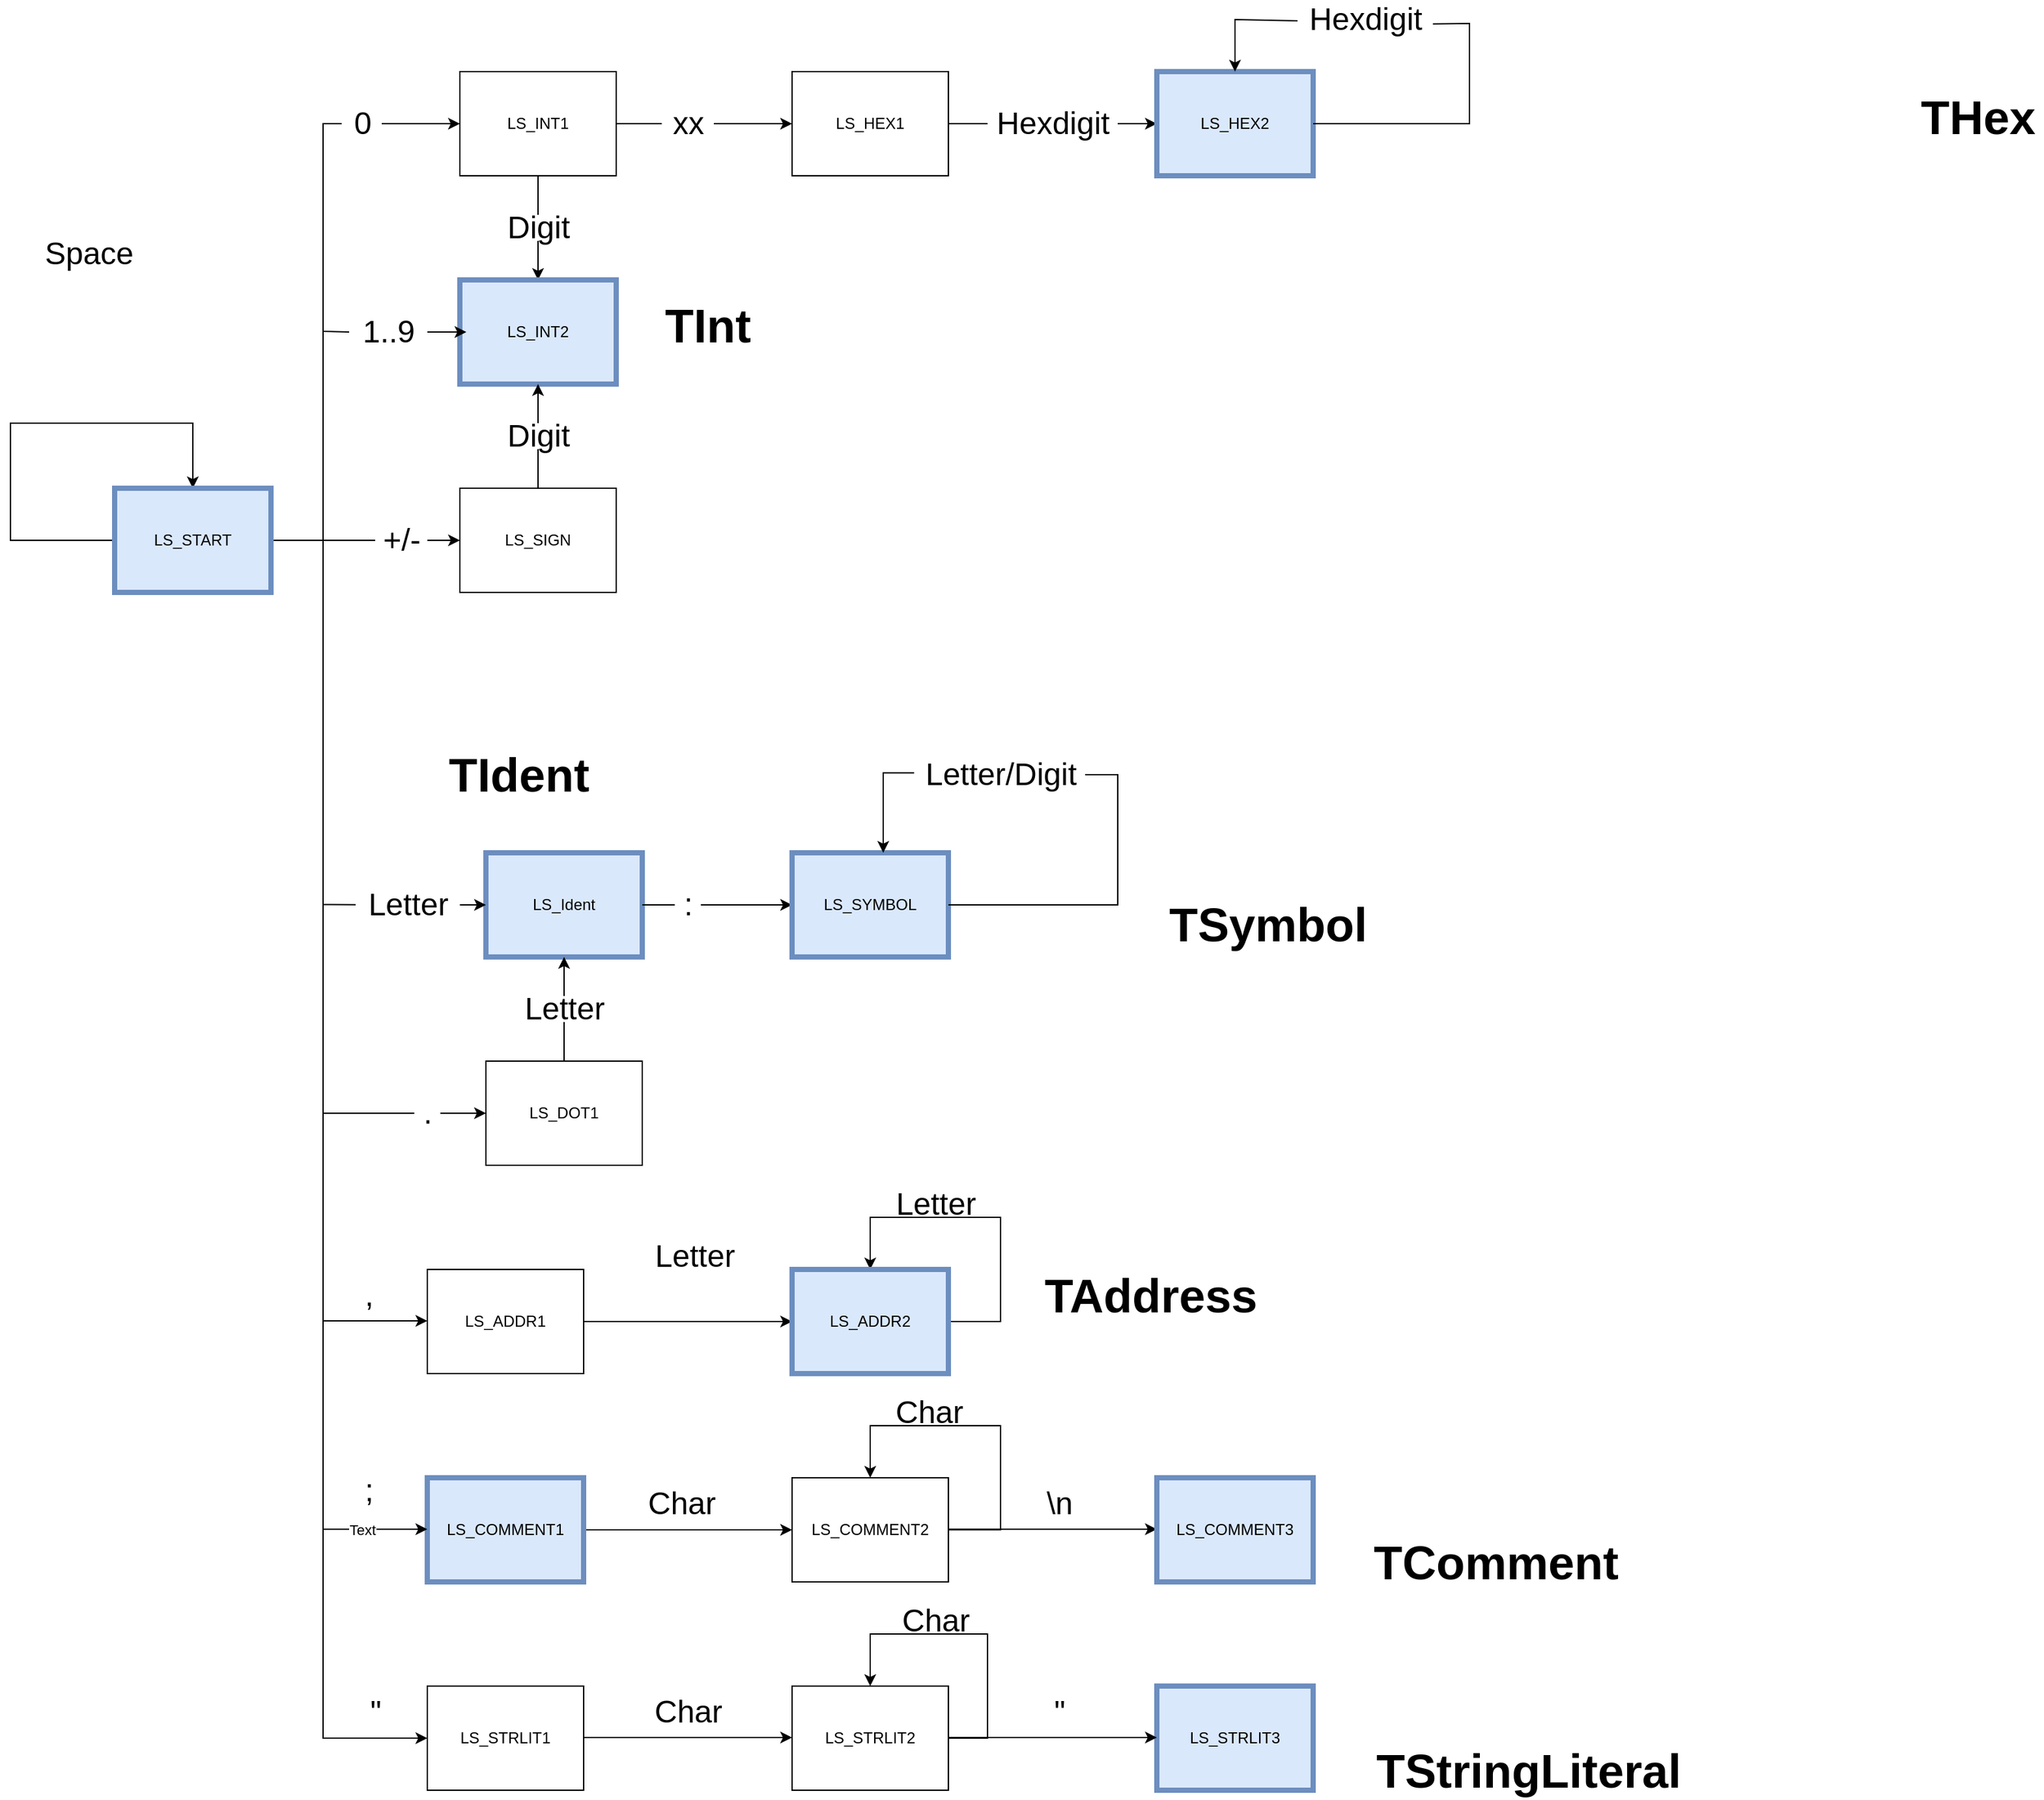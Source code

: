 <mxfile version="15.0.4" type="github">
  <diagram id="vPd9GfktYioFcb5D9k51" name="Page-1">
    <mxGraphModel dx="2593" dy="1589" grid="1" gridSize="10" guides="1" tooltips="1" connect="1" arrows="1" fold="1" page="1" pageScale="1" pageWidth="850" pageHeight="1100" math="0" shadow="0">
      <root>
        <mxCell id="0" />
        <mxCell id="1" parent="0" />
        <mxCell id="3PTNw1tlSmAXJKq-SEOw-34" style="edgeStyle=orthogonalEdgeStyle;rounded=0;orthogonalLoop=1;jettySize=auto;html=1;exitX=0;exitY=0.5;exitDx=0;exitDy=0;entryX=0.5;entryY=0;entryDx=0;entryDy=0;" parent="1" source="3PTNw1tlSmAXJKq-SEOw-1" target="3PTNw1tlSmAXJKq-SEOw-1" edge="1">
          <mxGeometry relative="1" as="geometry">
            <mxPoint x="100" y="430" as="targetPoint" />
            <Array as="points">
              <mxPoint x="-40" y="480" />
              <mxPoint x="-40" y="390" />
              <mxPoint x="100" y="390" />
            </Array>
          </mxGeometry>
        </mxCell>
        <mxCell id="XhHxhdLejssvO39jFQw6-26" style="edgeStyle=orthogonalEdgeStyle;rounded=0;orthogonalLoop=1;jettySize=auto;html=1;entryX=0;entryY=0.5;entryDx=0;entryDy=0;" parent="1" source="3PTNw1tlSmAXJKq-SEOw-1" target="fjz1I9ZUJ-V6-Rt_BCNN-1" edge="1">
          <mxGeometry relative="1" as="geometry">
            <Array as="points">
              <mxPoint x="200" y="480" />
              <mxPoint x="200" y="1400" />
            </Array>
          </mxGeometry>
        </mxCell>
        <mxCell id="3PTNw1tlSmAXJKq-SEOw-1" value="LS_START" style="rounded=0;whiteSpace=wrap;html=1;strokeWidth=4;fillColor=#dae8fc;strokeColor=#6c8ebf;" parent="1" vertex="1">
          <mxGeometry x="40" y="440" width="120" height="80" as="geometry" />
        </mxCell>
        <mxCell id="3PTNw1tlSmAXJKq-SEOw-22" style="edgeStyle=orthogonalEdgeStyle;rounded=0;orthogonalLoop=1;jettySize=auto;html=1;entryX=0.5;entryY=0;entryDx=0;entryDy=0;startArrow=none;" parent="1" source="z8Ifap6J_raXkj2VevQW-9" target="3PTNw1tlSmAXJKq-SEOw-4" edge="1">
          <mxGeometry relative="1" as="geometry" />
        </mxCell>
        <mxCell id="3PTNw1tlSmAXJKq-SEOw-31" style="edgeStyle=orthogonalEdgeStyle;rounded=0;orthogonalLoop=1;jettySize=auto;html=1;startArrow=none;" parent="1" source="XhHxhdLejssvO39jFQw6-14" target="3PTNw1tlSmAXJKq-SEOw-23" edge="1">
          <mxGeometry relative="1" as="geometry" />
        </mxCell>
        <mxCell id="3PTNw1tlSmAXJKq-SEOw-2" value="LS_INT1" style="rounded=0;whiteSpace=wrap;html=1;" parent="1" vertex="1">
          <mxGeometry x="305" y="120" width="120" height="80" as="geometry" />
        </mxCell>
        <mxCell id="3PTNw1tlSmAXJKq-SEOw-4" value="LS_INT2" style="rounded=0;whiteSpace=wrap;html=1;strokeWidth=4;fillColor=#dae8fc;strokeColor=#6c8ebf;" parent="1" vertex="1">
          <mxGeometry x="305" y="280" width="120" height="80" as="geometry" />
        </mxCell>
        <mxCell id="3PTNw1tlSmAXJKq-SEOw-33" style="edgeStyle=orthogonalEdgeStyle;rounded=0;orthogonalLoop=1;jettySize=auto;html=1;entryX=0.5;entryY=1;entryDx=0;entryDy=0;startArrow=none;" parent="1" source="XhHxhdLejssvO39jFQw6-16" target="3PTNw1tlSmAXJKq-SEOw-4" edge="1">
          <mxGeometry relative="1" as="geometry" />
        </mxCell>
        <mxCell id="3PTNw1tlSmAXJKq-SEOw-12" value="LS_SIGN" style="rounded=0;whiteSpace=wrap;html=1;" parent="1" vertex="1">
          <mxGeometry x="305" y="440" width="120" height="80" as="geometry" />
        </mxCell>
        <mxCell id="3PTNw1tlSmAXJKq-SEOw-30" style="edgeStyle=orthogonalEdgeStyle;rounded=0;orthogonalLoop=1;jettySize=auto;html=1;exitX=1;exitY=0.5;exitDx=0;exitDy=0;startArrow=none;" parent="1" source="XhHxhdLejssvO39jFQw6-7" target="3PTNw1tlSmAXJKq-SEOw-25" edge="1">
          <mxGeometry relative="1" as="geometry">
            <mxPoint x="440" y="760" as="sourcePoint" />
          </mxGeometry>
        </mxCell>
        <mxCell id="3PTNw1tlSmAXJKq-SEOw-16" value="LS_Ident" style="rounded=0;whiteSpace=wrap;html=1;strokeWidth=4;fillColor=#dae8fc;strokeColor=#6c8ebf;" parent="1" vertex="1">
          <mxGeometry x="325" y="720" width="120" height="80" as="geometry" />
        </mxCell>
        <mxCell id="3PTNw1tlSmAXJKq-SEOw-28" style="edgeStyle=orthogonalEdgeStyle;rounded=0;orthogonalLoop=1;jettySize=auto;html=1;exitX=1;exitY=0.5;exitDx=0;exitDy=0;" parent="1" source="3PTNw1tlSmAXJKq-SEOw-17" target="3PTNw1tlSmAXJKq-SEOw-27" edge="1">
          <mxGeometry relative="1" as="geometry">
            <mxPoint x="440" y="1080" as="sourcePoint" />
          </mxGeometry>
        </mxCell>
        <mxCell id="3PTNw1tlSmAXJKq-SEOw-17" value="LS_ADDR1" style="rounded=0;whiteSpace=wrap;html=1;" parent="1" vertex="1">
          <mxGeometry x="280" y="1040" width="120" height="80" as="geometry" />
        </mxCell>
        <mxCell id="3PTNw1tlSmAXJKq-SEOw-29" style="edgeStyle=orthogonalEdgeStyle;rounded=0;orthogonalLoop=1;jettySize=auto;html=1;startArrow=none;" parent="1" source="XhHxhdLejssvO39jFQw6-2" target="3PTNw1tlSmAXJKq-SEOw-16" edge="1">
          <mxGeometry relative="1" as="geometry">
            <mxPoint x="400" y="920" as="sourcePoint" />
            <mxPoint x="560" y="910" as="targetPoint" />
            <Array as="points" />
          </mxGeometry>
        </mxCell>
        <mxCell id="3PTNw1tlSmAXJKq-SEOw-18" value="LS_DOT1" style="rounded=0;whiteSpace=wrap;html=1;" parent="1" vertex="1">
          <mxGeometry x="325" y="880" width="120" height="80" as="geometry" />
        </mxCell>
        <mxCell id="3PTNw1tlSmAXJKq-SEOw-32" style="edgeStyle=orthogonalEdgeStyle;rounded=0;orthogonalLoop=1;jettySize=auto;html=1;startArrow=none;" parent="1" source="XhHxhdLejssvO39jFQw6-15" target="3PTNw1tlSmAXJKq-SEOw-24" edge="1">
          <mxGeometry relative="1" as="geometry" />
        </mxCell>
        <mxCell id="3PTNw1tlSmAXJKq-SEOw-23" value="LS_HEX1" style="rounded=0;whiteSpace=wrap;html=1;" parent="1" vertex="1">
          <mxGeometry x="560" y="120" width="120" height="80" as="geometry" />
        </mxCell>
        <mxCell id="3PTNw1tlSmAXJKq-SEOw-24" value="LS_HEX2" style="rounded=0;whiteSpace=wrap;html=1;strokeWidth=4;fillColor=#dae8fc;strokeColor=#6c8ebf;" parent="1" vertex="1">
          <mxGeometry x="840" y="120" width="120" height="80" as="geometry" />
        </mxCell>
        <mxCell id="3PTNw1tlSmAXJKq-SEOw-25" value="LS_SYMBOL" style="rounded=0;whiteSpace=wrap;html=1;strokeWidth=4;fillColor=#dae8fc;strokeColor=#6c8ebf;" parent="1" vertex="1">
          <mxGeometry x="560" y="720" width="120" height="80" as="geometry" />
        </mxCell>
        <mxCell id="3PTNw1tlSmAXJKq-SEOw-35" style="edgeStyle=orthogonalEdgeStyle;rounded=0;orthogonalLoop=1;jettySize=auto;html=1;exitX=1;exitY=0.5;exitDx=0;exitDy=0;" parent="1" source="3PTNw1tlSmAXJKq-SEOw-27" edge="1">
          <mxGeometry relative="1" as="geometry">
            <mxPoint x="620" y="1040" as="targetPoint" />
            <Array as="points">
              <mxPoint x="720" y="1080" />
              <mxPoint x="720" y="1000" />
              <mxPoint x="620" y="1000" />
            </Array>
          </mxGeometry>
        </mxCell>
        <mxCell id="3PTNw1tlSmAXJKq-SEOw-27" value="LS_ADDR2" style="rounded=0;whiteSpace=wrap;html=1;strokeWidth=4;fillColor=#dae8fc;strokeColor=#6c8ebf;" parent="1" vertex="1">
          <mxGeometry x="560" y="1040" width="120" height="80" as="geometry" />
        </mxCell>
        <mxCell id="XhHxhdLejssvO39jFQw6-1" style="edgeStyle=orthogonalEdgeStyle;rounded=0;orthogonalLoop=1;jettySize=auto;html=1;entryX=0.5;entryY=0;entryDx=0;entryDy=0;exitX=-0.02;exitY=0.548;exitDx=0;exitDy=0;startArrow=none;exitPerimeter=0;" parent="1" source="XhHxhdLejssvO39jFQw6-10" target="3PTNw1tlSmAXJKq-SEOw-24" edge="1">
          <mxGeometry relative="1" as="geometry">
            <mxPoint x="870" y="120" as="targetPoint" />
            <mxPoint x="970" y="170" as="sourcePoint" />
            <Array as="points">
              <mxPoint x="900" y="80" />
            </Array>
          </mxGeometry>
        </mxCell>
        <mxCell id="XhHxhdLejssvO39jFQw6-3" value="&lt;font style=&quot;font-size: 24px&quot;&gt;Letter&lt;/font&gt;" style="text;html=1;resizable=0;autosize=1;align=center;verticalAlign=middle;points=[];fillColor=none;strokeColor=none;rounded=0;" parent="1" vertex="1">
          <mxGeometry x="445" y="1020" width="80" height="20" as="geometry" />
        </mxCell>
        <mxCell id="XhHxhdLejssvO39jFQw6-4" value="&lt;font style=&quot;font-size: 24px&quot;&gt;Letter&lt;/font&gt;" style="text;html=1;resizable=0;autosize=1;align=center;verticalAlign=middle;points=[];fillColor=none;strokeColor=none;rounded=0;" parent="1" vertex="1">
          <mxGeometry x="630" y="980" width="80" height="20" as="geometry" />
        </mxCell>
        <mxCell id="XhHxhdLejssvO39jFQw6-9" value="&lt;font style=&quot;font-size: 24px&quot;&gt;,&lt;/font&gt;" style="text;html=1;resizable=0;autosize=1;align=center;verticalAlign=middle;points=[];fillColor=none;strokeColor=none;rounded=0;" parent="1" vertex="1">
          <mxGeometry x="225" y="1050" width="20" height="20" as="geometry" />
        </mxCell>
        <mxCell id="XhHxhdLejssvO39jFQw6-18" style="edgeStyle=orthogonalEdgeStyle;rounded=0;orthogonalLoop=1;jettySize=auto;html=1;startArrow=none;exitX=-0.01;exitY=0.429;exitDx=0;exitDy=0;exitPerimeter=0;" parent="1" edge="1" source="XhHxhdLejssvO39jFQw6-19">
          <mxGeometry relative="1" as="geometry">
            <mxPoint x="630" y="720" as="targetPoint" />
            <mxPoint x="690" y="760" as="sourcePoint" />
            <Array as="points">
              <mxPoint x="630" y="659" />
            </Array>
          </mxGeometry>
        </mxCell>
        <mxCell id="XhHxhdLejssvO39jFQw6-21" style="edgeStyle=orthogonalEdgeStyle;rounded=0;orthogonalLoop=1;jettySize=auto;html=1;exitX=1;exitY=0.5;exitDx=0;exitDy=0;" parent="1" source="XhHxhdLejssvO39jFQw6-22" target="XhHxhdLejssvO39jFQw6-24" edge="1">
          <mxGeometry relative="1" as="geometry">
            <mxPoint x="440" y="1240" as="sourcePoint" />
          </mxGeometry>
        </mxCell>
        <mxCell id="XhHxhdLejssvO39jFQw6-22" value="LS_COMMENT1" style="rounded=0;whiteSpace=wrap;html=1;strokeWidth=4;fillColor=#dae8fc;strokeColor=#6c8ebf;" parent="1" vertex="1">
          <mxGeometry x="280" y="1200" width="120" height="80" as="geometry" />
        </mxCell>
        <mxCell id="XhHxhdLejssvO39jFQw6-23" style="edgeStyle=orthogonalEdgeStyle;rounded=0;orthogonalLoop=1;jettySize=auto;html=1;exitX=1;exitY=0.5;exitDx=0;exitDy=0;" parent="1" source="XhHxhdLejssvO39jFQw6-24" edge="1">
          <mxGeometry relative="1" as="geometry">
            <mxPoint x="620" y="1200" as="targetPoint" />
            <Array as="points">
              <mxPoint x="720" y="1240" />
              <mxPoint x="720" y="1160" />
              <mxPoint x="620" y="1160" />
            </Array>
          </mxGeometry>
        </mxCell>
        <mxCell id="XhHxhdLejssvO39jFQw6-24" value="LS_COMMENT2" style="rounded=0;whiteSpace=wrap;html=1;strokeWidth=1;" parent="1" vertex="1">
          <mxGeometry x="560" y="1200" width="120" height="80" as="geometry" />
        </mxCell>
        <mxCell id="XhHxhdLejssvO39jFQw6-27" value="&lt;font style=&quot;font-size: 24px&quot;&gt;Space&lt;/font&gt;" style="text;html=1;resizable=0;autosize=1;align=center;verticalAlign=middle;points=[];fillColor=none;strokeColor=none;rounded=0;" parent="1" vertex="1">
          <mxGeometry x="-20" y="250" width="80" height="20" as="geometry" />
        </mxCell>
        <mxCell id="XhHxhdLejssvO39jFQw6-29" value="&lt;font style=&quot;font-size: 24px&quot;&gt;;&lt;/font&gt;" style="text;html=1;resizable=0;autosize=1;align=center;verticalAlign=middle;points=[];fillColor=none;strokeColor=none;rounded=0;" parent="1" vertex="1">
          <mxGeometry x="225" y="1200" width="20" height="20" as="geometry" />
        </mxCell>
        <mxCell id="XhHxhdLejssvO39jFQw6-30" value="&lt;span style=&quot;font-size: 24px&quot;&gt;Char&lt;/span&gt;" style="text;html=1;resizable=0;autosize=1;align=center;verticalAlign=middle;points=[];fillColor=none;strokeColor=none;rounded=0;" parent="1" vertex="1">
          <mxGeometry x="440" y="1210" width="70" height="20" as="geometry" />
        </mxCell>
        <mxCell id="XhHxhdLejssvO39jFQw6-32" value="&lt;span style=&quot;font-size: 24px&quot;&gt;Char&lt;/span&gt;" style="text;html=1;resizable=0;autosize=1;align=center;verticalAlign=middle;points=[];fillColor=none;strokeColor=none;rounded=0;" parent="1" vertex="1">
          <mxGeometry x="630" y="1140" width="70" height="20" as="geometry" />
        </mxCell>
        <mxCell id="fjz1I9ZUJ-V6-Rt_BCNN-1" value="LS_STRLIT1" style="rounded=0;whiteSpace=wrap;html=1;" parent="1" vertex="1">
          <mxGeometry x="280" y="1360" width="120" height="80" as="geometry" />
        </mxCell>
        <mxCell id="fjz1I9ZUJ-V6-Rt_BCNN-7" value="" style="endArrow=classic;html=1;entryX=0;entryY=0.5;entryDx=0;entryDy=0;startArrow=none;" parent="1" target="3PTNw1tlSmAXJKq-SEOw-18" edge="1" source="XhHxhdLejssvO39jFQw6-8">
          <mxGeometry width="50" height="50" relative="1" as="geometry">
            <mxPoint x="200" y="920" as="sourcePoint" />
            <mxPoint x="460" y="860" as="targetPoint" />
          </mxGeometry>
        </mxCell>
        <mxCell id="fjz1I9ZUJ-V6-Rt_BCNN-10" value="" style="endArrow=classic;html=1;entryX=0;entryY=0.5;entryDx=0;entryDy=0;" parent="1" edge="1">
          <mxGeometry width="50" height="50" relative="1" as="geometry">
            <mxPoint x="200" y="1079.5" as="sourcePoint" />
            <mxPoint x="280" y="1079.5" as="targetPoint" />
          </mxGeometry>
        </mxCell>
        <mxCell id="fjz1I9ZUJ-V6-Rt_BCNN-11" value="" style="endArrow=classic;html=1;startArrow=none;" parent="1" edge="1" target="3PTNw1tlSmAXJKq-SEOw-16" source="XhHxhdLejssvO39jFQw6-6">
          <mxGeometry width="50" height="50" relative="1" as="geometry">
            <mxPoint x="200" y="759.71" as="sourcePoint" />
            <mxPoint x="280" y="759.71" as="targetPoint" />
          </mxGeometry>
        </mxCell>
        <mxCell id="fjz1I9ZUJ-V6-Rt_BCNN-13" value="" style="endArrow=classic;html=1;startArrow=none;" parent="1" edge="1" source="XhHxhdLejssvO39jFQw6-12">
          <mxGeometry width="50" height="50" relative="1" as="geometry">
            <mxPoint x="200" y="319.5" as="sourcePoint" />
            <mxPoint x="310" y="320" as="targetPoint" />
          </mxGeometry>
        </mxCell>
        <mxCell id="fjz1I9ZUJ-V6-Rt_BCNN-14" value="" style="endArrow=classic;html=1;startArrow=none;" parent="1" edge="1" target="3PTNw1tlSmAXJKq-SEOw-12" source="XhHxhdLejssvO39jFQw6-13">
          <mxGeometry width="50" height="50" relative="1" as="geometry">
            <mxPoint x="200" y="480" as="sourcePoint" />
            <mxPoint x="280" y="480" as="targetPoint" />
          </mxGeometry>
        </mxCell>
        <mxCell id="fjz1I9ZUJ-V6-Rt_BCNN-16" value="" style="endArrow=classic;html=1;entryX=0;entryY=0.5;entryDx=0;entryDy=0;" parent="1" edge="1">
          <mxGeometry width="50" height="50" relative="1" as="geometry">
            <mxPoint x="200" y="1239.5" as="sourcePoint" />
            <mxPoint x="280" y="1239.5" as="targetPoint" />
          </mxGeometry>
        </mxCell>
        <mxCell id="fjz1I9ZUJ-V6-Rt_BCNN-17" value="Text" style="edgeLabel;html=1;align=center;verticalAlign=middle;resizable=0;points=[];" parent="fjz1I9ZUJ-V6-Rt_BCNN-16" vertex="1" connectable="0">
          <mxGeometry x="-0.25" y="1" relative="1" as="geometry">
            <mxPoint y="1" as="offset" />
          </mxGeometry>
        </mxCell>
        <mxCell id="fjz1I9ZUJ-V6-Rt_BCNN-20" value="LS_STRLIT2" style="rounded=0;whiteSpace=wrap;html=1;" parent="1" vertex="1">
          <mxGeometry x="560" y="1360" width="120" height="80" as="geometry" />
        </mxCell>
        <mxCell id="fjz1I9ZUJ-V6-Rt_BCNN-21" value="LS_STRLIT3" style="rounded=0;whiteSpace=wrap;html=1;strokeWidth=4;fillColor=#dae8fc;strokeColor=#6c8ebf;" parent="1" vertex="1">
          <mxGeometry x="840" y="1360" width="120" height="80" as="geometry" />
        </mxCell>
        <mxCell id="fjz1I9ZUJ-V6-Rt_BCNN-22" style="edgeStyle=orthogonalEdgeStyle;rounded=0;orthogonalLoop=1;jettySize=auto;html=1;exitX=1;exitY=0.5;exitDx=0;exitDy=0;" parent="1" edge="1">
          <mxGeometry relative="1" as="geometry">
            <mxPoint x="400" y="1399.5" as="sourcePoint" />
            <mxPoint x="560" y="1399.5" as="targetPoint" />
          </mxGeometry>
        </mxCell>
        <mxCell id="fjz1I9ZUJ-V6-Rt_BCNN-23" style="edgeStyle=orthogonalEdgeStyle;rounded=0;orthogonalLoop=1;jettySize=auto;html=1;exitX=1;exitY=0.5;exitDx=0;exitDy=0;" parent="1" edge="1">
          <mxGeometry relative="1" as="geometry">
            <mxPoint x="680" y="1399.5" as="sourcePoint" />
            <mxPoint x="840" y="1399.5" as="targetPoint" />
          </mxGeometry>
        </mxCell>
        <mxCell id="fjz1I9ZUJ-V6-Rt_BCNN-25" style="edgeStyle=orthogonalEdgeStyle;rounded=0;orthogonalLoop=1;jettySize=auto;html=1;exitX=1;exitY=0.5;exitDx=0;exitDy=0;" parent="1" edge="1">
          <mxGeometry relative="1" as="geometry">
            <mxPoint x="620" y="1360" as="targetPoint" />
            <Array as="points">
              <mxPoint x="710" y="1400" />
              <mxPoint x="710" y="1320" />
              <mxPoint x="620" y="1320" />
            </Array>
            <mxPoint x="680" y="1400" as="sourcePoint" />
          </mxGeometry>
        </mxCell>
        <mxCell id="fjz1I9ZUJ-V6-Rt_BCNN-27" value="&lt;span style=&quot;font-size: 24px&quot;&gt;Char&lt;/span&gt;" style="text;html=1;resizable=0;autosize=1;align=center;verticalAlign=middle;points=[];fillColor=none;strokeColor=none;rounded=0;" parent="1" vertex="1">
          <mxGeometry x="635" y="1300" width="70" height="20" as="geometry" />
        </mxCell>
        <mxCell id="fjz1I9ZUJ-V6-Rt_BCNN-28" style="edgeStyle=orthogonalEdgeStyle;rounded=0;orthogonalLoop=1;jettySize=auto;html=1;exitX=1;exitY=0.5;exitDx=0;exitDy=0;" parent="1" edge="1">
          <mxGeometry relative="1" as="geometry">
            <mxPoint x="680" y="1239.5" as="sourcePoint" />
            <mxPoint x="840" y="1239.5" as="targetPoint" />
          </mxGeometry>
        </mxCell>
        <mxCell id="fjz1I9ZUJ-V6-Rt_BCNN-29" value="LS_COMMENT3" style="rounded=0;whiteSpace=wrap;html=1;strokeWidth=4;fillColor=#dae8fc;strokeColor=#6c8ebf;" parent="1" vertex="1">
          <mxGeometry x="840" y="1200" width="120" height="80" as="geometry" />
        </mxCell>
        <mxCell id="fjz1I9ZUJ-V6-Rt_BCNN-30" value="&lt;span style=&quot;font-size: 24px&quot;&gt;&quot;&lt;/span&gt;" style="text;html=1;resizable=0;autosize=1;align=center;verticalAlign=middle;points=[];fillColor=none;strokeColor=none;rounded=0;" parent="1" vertex="1">
          <mxGeometry x="230" y="1370" width="20" height="20" as="geometry" />
        </mxCell>
        <mxCell id="fjz1I9ZUJ-V6-Rt_BCNN-31" value="&lt;span style=&quot;font-size: 24px&quot;&gt;Char&lt;/span&gt;" style="text;html=1;resizable=0;autosize=1;align=center;verticalAlign=middle;points=[];fillColor=none;strokeColor=none;rounded=0;" parent="1" vertex="1">
          <mxGeometry x="445" y="1370" width="70" height="20" as="geometry" />
        </mxCell>
        <mxCell id="fjz1I9ZUJ-V6-Rt_BCNN-32" value="&lt;span style=&quot;font-size: 24px&quot;&gt;&quot;&lt;/span&gt;" style="text;html=1;resizable=0;autosize=1;align=center;verticalAlign=middle;points=[];fillColor=none;strokeColor=none;rounded=0;" parent="1" vertex="1">
          <mxGeometry x="755" y="1370" width="20" height="20" as="geometry" />
        </mxCell>
        <mxCell id="fjz1I9ZUJ-V6-Rt_BCNN-33" value="&lt;span style=&quot;font-size: 24px&quot;&gt;\n&lt;/span&gt;" style="text;html=1;resizable=0;autosize=1;align=center;verticalAlign=middle;points=[];fillColor=none;strokeColor=none;rounded=0;" parent="1" vertex="1">
          <mxGeometry x="745" y="1210" width="40" height="20" as="geometry" />
        </mxCell>
        <mxCell id="z8Ifap6J_raXkj2VevQW-1" value="&lt;font style=&quot;font-size: 36px&quot;&gt;&lt;b&gt;THex&lt;/b&gt;&lt;/font&gt;" style="text;html=1;align=center;verticalAlign=middle;resizable=0;points=[];autosize=1;strokeColor=none;" vertex="1" parent="1">
          <mxGeometry x="1420" y="140" width="100" height="30" as="geometry" />
        </mxCell>
        <mxCell id="z8Ifap6J_raXkj2VevQW-2" value="&lt;font style=&quot;font-size: 36px&quot;&gt;&lt;b&gt;TInt&lt;/b&gt;&lt;/font&gt;" style="text;html=1;align=center;verticalAlign=middle;resizable=0;points=[];autosize=1;strokeColor=none;" vertex="1" parent="1">
          <mxGeometry x="455" y="300" width="80" height="30" as="geometry" />
        </mxCell>
        <mxCell id="z8Ifap6J_raXkj2VevQW-3" value="&lt;span style=&quot;font-size: 36px&quot;&gt;&lt;b&gt;TSymbol&lt;/b&gt;&lt;/span&gt;" style="text;html=1;align=center;verticalAlign=middle;resizable=0;points=[];autosize=1;strokeColor=none;" vertex="1" parent="1">
          <mxGeometry x="840" y="760" width="170" height="30" as="geometry" />
        </mxCell>
        <mxCell id="z8Ifap6J_raXkj2VevQW-6" value="&lt;font style=&quot;font-size: 36px&quot;&gt;&lt;b&gt;TAddress&lt;/b&gt;&lt;/font&gt;" style="text;html=1;align=center;verticalAlign=middle;resizable=0;points=[];autosize=1;strokeColor=none;" vertex="1" parent="1">
          <mxGeometry x="745" y="1045" width="180" height="30" as="geometry" />
        </mxCell>
        <mxCell id="z8Ifap6J_raXkj2VevQW-7" value="&lt;font style=&quot;font-size: 36px&quot;&gt;&lt;b&gt;TComment&lt;/b&gt;&lt;/font&gt;" style="text;html=1;align=center;verticalAlign=middle;resizable=0;points=[];autosize=1;strokeColor=none;" vertex="1" parent="1">
          <mxGeometry x="1000" y="1250" width="200" height="30" as="geometry" />
        </mxCell>
        <mxCell id="z8Ifap6J_raXkj2VevQW-8" value="&lt;font style=&quot;font-size: 36px&quot;&gt;&lt;b&gt;TStringLiteral&lt;/b&gt;&lt;/font&gt;" style="text;html=1;align=center;verticalAlign=middle;resizable=0;points=[];autosize=1;strokeColor=none;" vertex="1" parent="1">
          <mxGeometry x="1000" y="1410" width="250" height="30" as="geometry" />
        </mxCell>
        <mxCell id="z8Ifap6J_raXkj2VevQW-10" value="&lt;span style=&quot;font-size: 36px&quot;&gt;&lt;b&gt;TIdent&lt;/b&gt;&lt;/span&gt;" style="text;html=1;align=center;verticalAlign=middle;resizable=0;points=[];autosize=1;strokeColor=none;" vertex="1" parent="1">
          <mxGeometry x="290" y="645" width="120" height="30" as="geometry" />
        </mxCell>
        <mxCell id="z8Ifap6J_raXkj2VevQW-9" value="&lt;font style=&quot;font-size: 24px&quot;&gt;Digit&lt;/font&gt;" style="text;html=1;resizable=0;autosize=1;align=center;verticalAlign=middle;points=[];fillColor=none;strokeColor=none;rounded=0;" vertex="1" parent="1">
          <mxGeometry x="335" y="230" width="60" height="20" as="geometry" />
        </mxCell>
        <mxCell id="z8Ifap6J_raXkj2VevQW-13" value="" style="edgeStyle=orthogonalEdgeStyle;rounded=0;orthogonalLoop=1;jettySize=auto;html=1;entryX=0.5;entryY=0;entryDx=0;entryDy=0;endArrow=none;" edge="1" parent="1" source="3PTNw1tlSmAXJKq-SEOw-2" target="z8Ifap6J_raXkj2VevQW-9">
          <mxGeometry relative="1" as="geometry">
            <mxPoint x="340" y="200" as="sourcePoint" />
            <mxPoint x="340" y="280" as="targetPoint" />
          </mxGeometry>
        </mxCell>
        <mxCell id="XhHxhdLejssvO39jFQw6-16" value="&lt;font style=&quot;font-size: 24px&quot;&gt;Digit&lt;/font&gt;" style="text;html=1;resizable=0;autosize=1;align=center;verticalAlign=middle;points=[];fillColor=none;strokeColor=none;rounded=0;" parent="1" vertex="1">
          <mxGeometry x="335" y="390" width="60" height="20" as="geometry" />
        </mxCell>
        <mxCell id="z8Ifap6J_raXkj2VevQW-14" value="" style="edgeStyle=orthogonalEdgeStyle;rounded=0;orthogonalLoop=1;jettySize=auto;html=1;entryX=0.5;entryY=1;entryDx=0;entryDy=0;endArrow=none;" edge="1" parent="1" source="3PTNw1tlSmAXJKq-SEOw-12" target="XhHxhdLejssvO39jFQw6-16">
          <mxGeometry relative="1" as="geometry">
            <mxPoint x="340" y="440" as="sourcePoint" />
            <mxPoint x="340" y="360" as="targetPoint" />
          </mxGeometry>
        </mxCell>
        <mxCell id="XhHxhdLejssvO39jFQw6-11" value="&lt;font style=&quot;font-size: 24px&quot;&gt;0&lt;/font&gt;" style="text;html=1;resizable=0;autosize=1;align=center;verticalAlign=middle;points=[];fillColor=none;strokeColor=none;rounded=0;" parent="1" vertex="1">
          <mxGeometry x="215" y="150" width="30" height="20" as="geometry" />
        </mxCell>
        <mxCell id="XhHxhdLejssvO39jFQw6-2" value="&lt;font style=&quot;font-size: 24px&quot;&gt;Letter&lt;/font&gt;" style="text;html=1;resizable=0;autosize=1;align=center;verticalAlign=middle;points=[];fillColor=none;strokeColor=none;rounded=0;" parent="1" vertex="1">
          <mxGeometry x="345" y="830" width="80" height="20" as="geometry" />
        </mxCell>
        <mxCell id="z8Ifap6J_raXkj2VevQW-16" value="" style="edgeStyle=orthogonalEdgeStyle;rounded=0;orthogonalLoop=1;jettySize=auto;html=1;endArrow=none;" edge="1" parent="1" source="3PTNw1tlSmAXJKq-SEOw-18" target="XhHxhdLejssvO39jFQw6-2">
          <mxGeometry relative="1" as="geometry">
            <mxPoint x="340" y="880" as="sourcePoint" />
            <mxPoint x="340" y="800" as="targetPoint" />
            <Array as="points" />
          </mxGeometry>
        </mxCell>
        <mxCell id="XhHxhdLejssvO39jFQw6-7" value="&lt;font style=&quot;font-size: 24px&quot;&gt;:&lt;/font&gt;" style="text;html=1;resizable=0;autosize=1;align=center;verticalAlign=middle;points=[];fillColor=none;strokeColor=none;rounded=0;" parent="1" vertex="1">
          <mxGeometry x="470" y="750" width="20" height="20" as="geometry" />
        </mxCell>
        <mxCell id="z8Ifap6J_raXkj2VevQW-17" value="" style="edgeStyle=orthogonalEdgeStyle;rounded=0;orthogonalLoop=1;jettySize=auto;html=1;exitX=1;exitY=0.5;exitDx=0;exitDy=0;endArrow=none;" edge="1" parent="1" source="3PTNw1tlSmAXJKq-SEOw-16" target="XhHxhdLejssvO39jFQw6-7">
          <mxGeometry relative="1" as="geometry">
            <mxPoint x="400.0" y="760" as="sourcePoint" />
            <mxPoint x="560" y="760" as="targetPoint" />
          </mxGeometry>
        </mxCell>
        <mxCell id="XhHxhdLejssvO39jFQw6-19" value="&lt;font style=&quot;font-size: 24px&quot;&gt;Letter/Digit&lt;/font&gt;" style="text;html=1;resizable=0;autosize=1;align=center;verticalAlign=middle;points=[];fillColor=none;strokeColor=none;rounded=0;" parent="1" vertex="1">
          <mxGeometry x="655" y="650" width="130" height="20" as="geometry" />
        </mxCell>
        <mxCell id="z8Ifap6J_raXkj2VevQW-21" value="" style="endArrow=none;html=1;entryX=1;entryY=0.5;entryDx=0;entryDy=0;entryPerimeter=0;rounded=0;" edge="1" parent="1" source="3PTNw1tlSmAXJKq-SEOw-25" target="XhHxhdLejssvO39jFQw6-19">
          <mxGeometry width="50" height="50" relative="1" as="geometry">
            <mxPoint x="870" y="740" as="sourcePoint" />
            <mxPoint x="920" y="690" as="targetPoint" />
            <Array as="points">
              <mxPoint x="810" y="760" />
              <mxPoint x="810" y="660" />
            </Array>
          </mxGeometry>
        </mxCell>
        <mxCell id="XhHxhdLejssvO39jFQw6-15" value="&lt;span style=&quot;font-size: 24px&quot;&gt;Hexdigit&lt;/span&gt;" style="text;html=1;resizable=0;autosize=1;align=center;verticalAlign=middle;points=[];fillColor=none;strokeColor=none;rounded=0;" parent="1" vertex="1">
          <mxGeometry x="710" y="150" width="100" height="20" as="geometry" />
        </mxCell>
        <mxCell id="z8Ifap6J_raXkj2VevQW-22" value="" style="edgeStyle=orthogonalEdgeStyle;rounded=0;orthogonalLoop=1;jettySize=auto;html=1;endArrow=none;" edge="1" parent="1" source="3PTNw1tlSmAXJKq-SEOw-23" target="XhHxhdLejssvO39jFQw6-15">
          <mxGeometry relative="1" as="geometry">
            <mxPoint x="680" y="160" as="sourcePoint" />
            <mxPoint x="840" y="160" as="targetPoint" />
          </mxGeometry>
        </mxCell>
        <mxCell id="XhHxhdLejssvO39jFQw6-10" value="&lt;font style=&quot;font-size: 24px&quot;&gt;Hexdigit&lt;/font&gt;" style="text;html=1;resizable=0;autosize=1;align=center;verticalAlign=middle;points=[];fillColor=none;strokeColor=none;rounded=0;" parent="1" vertex="1">
          <mxGeometry x="950" y="70" width="100" height="20" as="geometry" />
        </mxCell>
        <mxCell id="z8Ifap6J_raXkj2VevQW-25" value="" style="endArrow=none;html=1;entryX=1.019;entryY=0.667;entryDx=0;entryDy=0;entryPerimeter=0;rounded=0;" edge="1" parent="1" target="XhHxhdLejssvO39jFQw6-10">
          <mxGeometry width="50" height="50" relative="1" as="geometry">
            <mxPoint x="960" y="160" as="sourcePoint" />
            <mxPoint x="1060" y="140" as="targetPoint" />
            <Array as="points">
              <mxPoint x="1080" y="160" />
              <mxPoint x="1080" y="83" />
            </Array>
          </mxGeometry>
        </mxCell>
        <mxCell id="XhHxhdLejssvO39jFQw6-14" value="&lt;font style=&quot;font-size: 24px&quot;&gt;xx&lt;/font&gt;" style="text;html=1;resizable=0;autosize=1;align=center;verticalAlign=middle;points=[];fillColor=none;strokeColor=none;rounded=0;" parent="1" vertex="1">
          <mxGeometry x="460" y="150" width="40" height="20" as="geometry" />
        </mxCell>
        <mxCell id="z8Ifap6J_raXkj2VevQW-26" value="" style="edgeStyle=orthogonalEdgeStyle;rounded=0;orthogonalLoop=1;jettySize=auto;html=1;endArrow=none;" edge="1" parent="1" source="3PTNw1tlSmAXJKq-SEOw-2" target="XhHxhdLejssvO39jFQw6-14">
          <mxGeometry relative="1" as="geometry">
            <mxPoint x="400" y="160" as="sourcePoint" />
            <mxPoint x="560" y="160" as="targetPoint" />
          </mxGeometry>
        </mxCell>
        <mxCell id="z8Ifap6J_raXkj2VevQW-28" value="" style="endArrow=none;html=1;rounded=0;entryX=-0.025;entryY=0.5;entryDx=0;entryDy=0;entryPerimeter=0;" edge="1" parent="1" target="XhHxhdLejssvO39jFQw6-11">
          <mxGeometry width="50" height="50" relative="1" as="geometry">
            <mxPoint x="200" y="480" as="sourcePoint" />
            <mxPoint x="540" as="targetPoint" />
            <Array as="points">
              <mxPoint x="200" y="160" />
            </Array>
          </mxGeometry>
        </mxCell>
        <mxCell id="z8Ifap6J_raXkj2VevQW-29" value="" style="endArrow=classic;html=1;" edge="1" parent="1" source="XhHxhdLejssvO39jFQw6-11" target="3PTNw1tlSmAXJKq-SEOw-2">
          <mxGeometry width="50" height="50" relative="1" as="geometry">
            <mxPoint x="250" y="150" as="sourcePoint" />
            <mxPoint x="300" y="100" as="targetPoint" />
          </mxGeometry>
        </mxCell>
        <mxCell id="XhHxhdLejssvO39jFQw6-13" value="&lt;font style=&quot;font-size: 24px&quot;&gt;+/-&lt;/font&gt;" style="text;html=1;resizable=0;autosize=1;align=center;verticalAlign=middle;points=[];fillColor=none;strokeColor=none;rounded=0;" parent="1" vertex="1">
          <mxGeometry x="240" y="470" width="40" height="20" as="geometry" />
        </mxCell>
        <mxCell id="z8Ifap6J_raXkj2VevQW-30" value="" style="endArrow=none;html=1;entryX=0;entryY=0.5;entryDx=0;entryDy=0;" edge="1" parent="1" target="XhHxhdLejssvO39jFQw6-13">
          <mxGeometry width="50" height="50" relative="1" as="geometry">
            <mxPoint x="200" y="480" as="sourcePoint" />
            <mxPoint x="280" y="480" as="targetPoint" />
          </mxGeometry>
        </mxCell>
        <mxCell id="XhHxhdLejssvO39jFQw6-12" value="&lt;font style=&quot;font-size: 24px&quot;&gt;1..9&lt;/font&gt;" style="text;html=1;resizable=0;autosize=1;align=center;verticalAlign=middle;points=[];fillColor=none;strokeColor=none;rounded=0;" parent="1" vertex="1">
          <mxGeometry x="220" y="310" width="60" height="20" as="geometry" />
        </mxCell>
        <mxCell id="z8Ifap6J_raXkj2VevQW-31" value="" style="endArrow=none;html=1;entryX=0;entryY=0.5;entryDx=0;entryDy=0;" edge="1" parent="1" target="XhHxhdLejssvO39jFQw6-12">
          <mxGeometry width="50" height="50" relative="1" as="geometry">
            <mxPoint x="200" y="319.5" as="sourcePoint" />
            <mxPoint x="280" y="319.5" as="targetPoint" />
          </mxGeometry>
        </mxCell>
        <mxCell id="XhHxhdLejssvO39jFQw6-8" value="&lt;font style=&quot;font-size: 24px&quot;&gt;.&lt;/font&gt;" style="text;html=1;resizable=0;autosize=1;align=center;verticalAlign=middle;points=[];fillColor=none;strokeColor=none;rounded=0;" parent="1" vertex="1">
          <mxGeometry x="270" y="910" width="20" height="20" as="geometry" />
        </mxCell>
        <mxCell id="z8Ifap6J_raXkj2VevQW-33" value="" style="endArrow=none;html=1;entryX=0;entryY=0.5;entryDx=0;entryDy=0;" edge="1" parent="1" target="XhHxhdLejssvO39jFQw6-8">
          <mxGeometry width="50" height="50" relative="1" as="geometry">
            <mxPoint x="200" y="920.0" as="sourcePoint" />
            <mxPoint x="280" y="920.0" as="targetPoint" />
          </mxGeometry>
        </mxCell>
        <mxCell id="XhHxhdLejssvO39jFQw6-6" value="&lt;font style=&quot;font-size: 24px&quot;&gt;Letter&lt;/font&gt;" style="text;html=1;resizable=0;autosize=1;align=center;verticalAlign=middle;points=[];fillColor=none;strokeColor=none;rounded=0;" parent="1" vertex="1">
          <mxGeometry x="225" y="750" width="80" height="20" as="geometry" />
        </mxCell>
        <mxCell id="z8Ifap6J_raXkj2VevQW-34" value="" style="endArrow=none;html=1;" edge="1" parent="1" target="XhHxhdLejssvO39jFQw6-6">
          <mxGeometry width="50" height="50" relative="1" as="geometry">
            <mxPoint x="200" y="759.71" as="sourcePoint" />
            <mxPoint x="325" y="759.906" as="targetPoint" />
          </mxGeometry>
        </mxCell>
      </root>
    </mxGraphModel>
  </diagram>
</mxfile>
